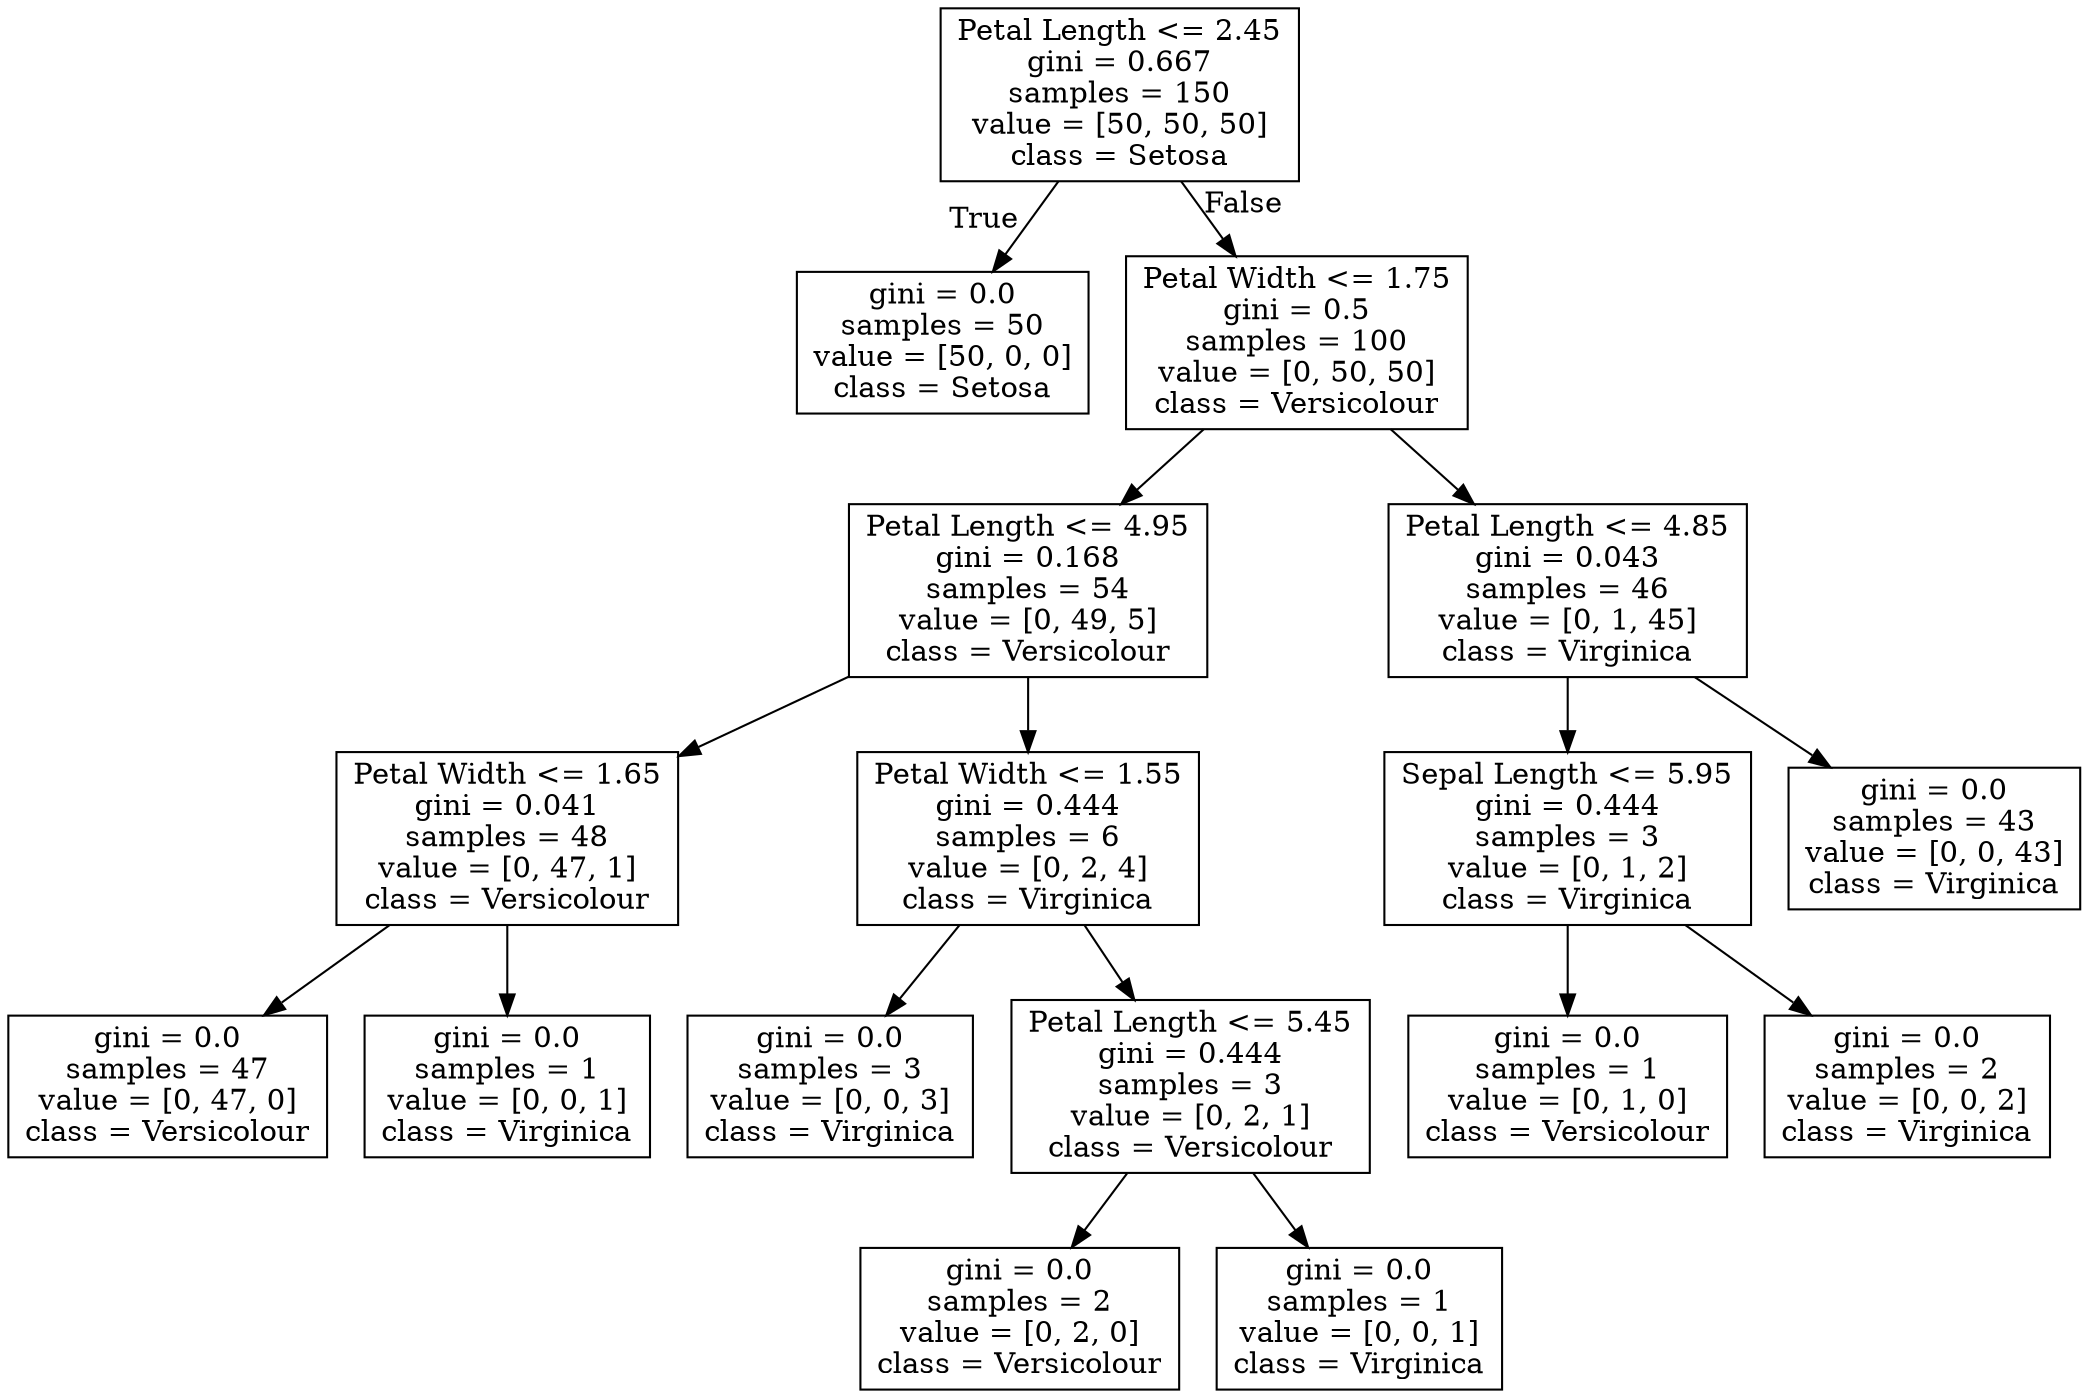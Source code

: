 digraph Tree {
node [shape=box] ;
0 [label="Petal Length <= 2.45\ngini = 0.667\nsamples = 150\nvalue = [50, 50, 50]\nclass = Setosa"] ;
1 [label="gini = 0.0\nsamples = 50\nvalue = [50, 0, 0]\nclass = Setosa"] ;
0 -> 1 [labeldistance=2.5, labelangle=45, headlabel="True"] ;
2 [label="Petal Width <= 1.75\ngini = 0.5\nsamples = 100\nvalue = [0, 50, 50]\nclass = Versicolour"] ;
0 -> 2 [labeldistance=2.5, labelangle=-45, headlabel="False"] ;
3 [label="Petal Length <= 4.95\ngini = 0.168\nsamples = 54\nvalue = [0, 49, 5]\nclass = Versicolour"] ;
2 -> 3 ;
4 [label="Petal Width <= 1.65\ngini = 0.041\nsamples = 48\nvalue = [0, 47, 1]\nclass = Versicolour"] ;
3 -> 4 ;
5 [label="gini = 0.0\nsamples = 47\nvalue = [0, 47, 0]\nclass = Versicolour"] ;
4 -> 5 ;
6 [label="gini = 0.0\nsamples = 1\nvalue = [0, 0, 1]\nclass = Virginica"] ;
4 -> 6 ;
7 [label="Petal Width <= 1.55\ngini = 0.444\nsamples = 6\nvalue = [0, 2, 4]\nclass = Virginica"] ;
3 -> 7 ;
8 [label="gini = 0.0\nsamples = 3\nvalue = [0, 0, 3]\nclass = Virginica"] ;
7 -> 8 ;
9 [label="Petal Length <= 5.45\ngini = 0.444\nsamples = 3\nvalue = [0, 2, 1]\nclass = Versicolour"] ;
7 -> 9 ;
10 [label="gini = 0.0\nsamples = 2\nvalue = [0, 2, 0]\nclass = Versicolour"] ;
9 -> 10 ;
11 [label="gini = 0.0\nsamples = 1\nvalue = [0, 0, 1]\nclass = Virginica"] ;
9 -> 11 ;
12 [label="Petal Length <= 4.85\ngini = 0.043\nsamples = 46\nvalue = [0, 1, 45]\nclass = Virginica"] ;
2 -> 12 ;
13 [label="Sepal Length <= 5.95\ngini = 0.444\nsamples = 3\nvalue = [0, 1, 2]\nclass = Virginica"] ;
12 -> 13 ;
14 [label="gini = 0.0\nsamples = 1\nvalue = [0, 1, 0]\nclass = Versicolour"] ;
13 -> 14 ;
15 [label="gini = 0.0\nsamples = 2\nvalue = [0, 0, 2]\nclass = Virginica"] ;
13 -> 15 ;
16 [label="gini = 0.0\nsamples = 43\nvalue = [0, 0, 43]\nclass = Virginica"] ;
12 -> 16 ;
}